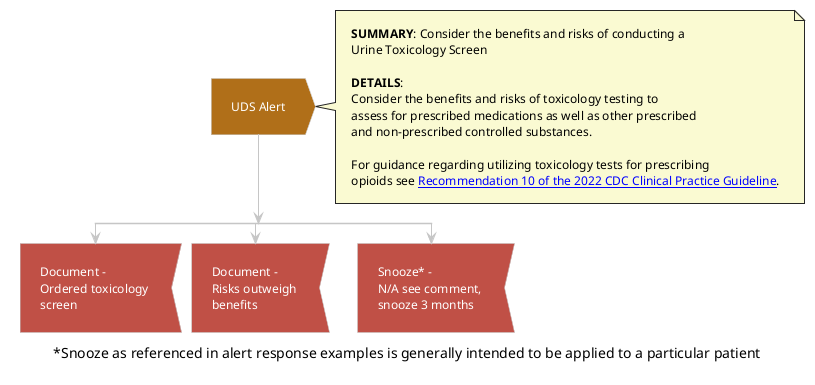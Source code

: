 @startuml alert_rec10_ordersign_uds
!theme carbon-gray
<style>
activityDiagram {
 FontColor white
 arrow {
  FontColor: Black
 }
 note {
  FontColor: Black
  BackgroundColor: #fafad2
 }
}
</style>
#b06f19:UDS Alert;<<output>>
note right
**SUMMARY**: Consider the benefits and risks of conducting a 
Urine Toxicology Screen

**DETAILS**:
Consider the benefits and risks of toxicology testing to 
assess for prescribed medications as well as other prescribed 
and non-prescribed controlled substances.

For guidance regarding utilizing toxicology tests for prescribing 
opioids see [[https://www.cdc.gov/mmwr/volumes/71/rr/rr7103a1.htm#Recommendation10 Recommendation 10 of the 2022 CDC Clinical Practice Guideline]].
end note
split
#c05046:Document - 
Ordered toxicology 
screen;<<input>>
kill
split again
#c05046:Document - 
Risks outweigh 
benefits;<<input>>
kill
split again
#c05046:Snooze* - 
N/A see comment, 
snooze 3 months;<<input>>
kill
end split
caption ~*Snooze as referenced in alert response examples is generally intended to be applied to a particular patient
@enduml